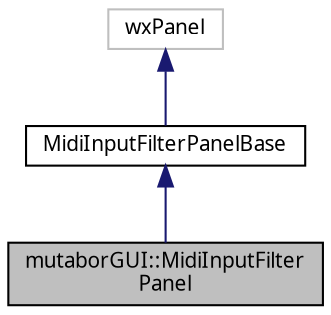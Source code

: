 digraph "mutaborGUI::MidiInputFilterPanel"
{
  edge [fontname="Sans",fontsize="10",labelfontname="Sans",labelfontsize="10"];
  node [fontname="Sans",fontsize="10",shape=record];
  Node0 [label="mutaborGUI::MidiInputFilter\lPanel",height=0.2,width=0.4,color="black", fillcolor="grey75", style="filled", fontcolor="black"];
  Node1 -> Node0 [dir="back",color="midnightblue",fontsize="10",style="solid",fontname="Sans"];
  Node1 [label="MidiInputFilterPanelBase",height=0.2,width=0.4,color="black", fillcolor="white", style="filled",URL="$df/d8f/classMidiInputFilterPanelBase.html"];
  Node2 -> Node1 [dir="back",color="midnightblue",fontsize="10",style="solid",fontname="Sans"];
  Node2 [label="wxPanel",height=0.2,width=0.4,color="grey75", fillcolor="white", style="filled"];
}
